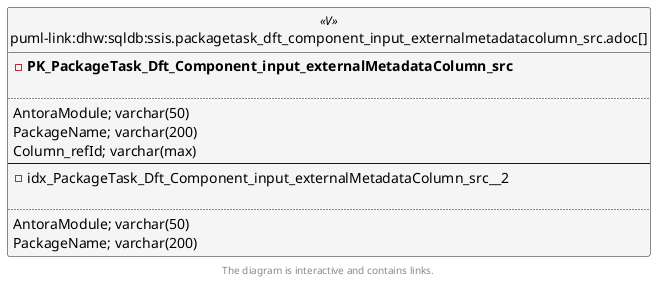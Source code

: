 @startuml
left to right direction
'top to bottom direction
hide circle
'avoide "." issues:
set namespaceSeparator none


skinparam class {
  BackgroundColor White
  BackgroundColor<<FN>> Yellow
  BackgroundColor<<FS>> Yellow
  BackgroundColor<<FT>> LightGray
  BackgroundColor<<IF>> Yellow
  BackgroundColor<<IS>> Yellow
  BackgroundColor<<P>> Aqua
  BackgroundColor<<PC>> Aqua
  BackgroundColor<<SN>> Yellow
  BackgroundColor<<SO>> SlateBlue
  BackgroundColor<<TF>> LightGray
  BackgroundColor<<TR>> Tomato
  BackgroundColor<<U>> White
  BackgroundColor<<V>> WhiteSmoke
  BackgroundColor<<X>> Aqua
  BackgroundColor<<external>> AliceBlue
}


entity "puml-link:dhw:sqldb:ssis.packagetask_dft_component_input_externalmetadatacolumn_src.adoc[]" as ssis.PackageTask_Dft_Component_input_externalMetadataColumn_src << V >> {
- **PK_PackageTask_Dft_Component_input_externalMetadataColumn_src**

..
AntoraModule; varchar(50)
PackageName; varchar(200)
Column_refId; varchar(max)
--
- idx_PackageTask_Dft_Component_input_externalMetadataColumn_src__2

..
AntoraModule; varchar(50)
PackageName; varchar(200)
}

footer The diagram is interactive and contains links.
@enduml

